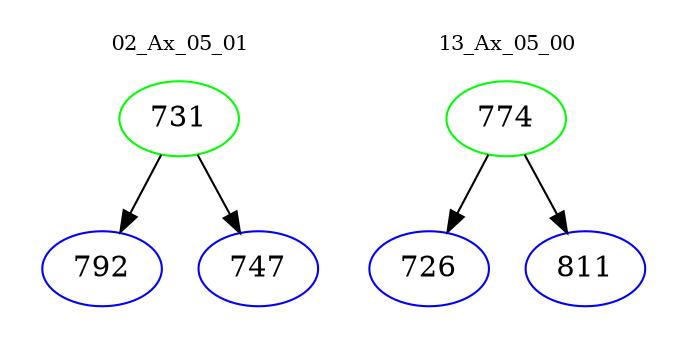 digraph{
subgraph cluster_0 {
color = white
label = "02_Ax_05_01";
fontsize=10;
T0_731 [label="731", color="green"]
T0_731 -> T0_792 [color="black"]
T0_792 [label="792", color="blue"]
T0_731 -> T0_747 [color="black"]
T0_747 [label="747", color="blue"]
}
subgraph cluster_1 {
color = white
label = "13_Ax_05_00";
fontsize=10;
T1_774 [label="774", color="green"]
T1_774 -> T1_726 [color="black"]
T1_726 [label="726", color="blue"]
T1_774 -> T1_811 [color="black"]
T1_811 [label="811", color="blue"]
}
}
